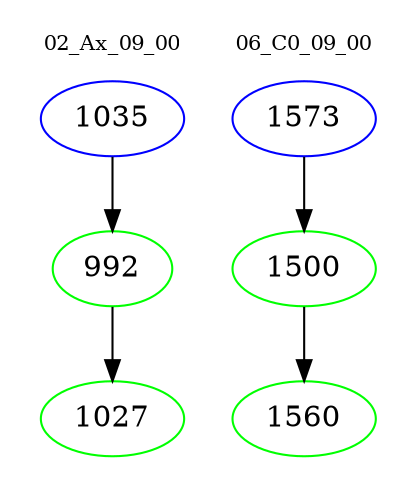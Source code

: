 digraph{
subgraph cluster_0 {
color = white
label = "02_Ax_09_00";
fontsize=10;
T0_1035 [label="1035", color="blue"]
T0_1035 -> T0_992 [color="black"]
T0_992 [label="992", color="green"]
T0_992 -> T0_1027 [color="black"]
T0_1027 [label="1027", color="green"]
}
subgraph cluster_1 {
color = white
label = "06_C0_09_00";
fontsize=10;
T1_1573 [label="1573", color="blue"]
T1_1573 -> T1_1500 [color="black"]
T1_1500 [label="1500", color="green"]
T1_1500 -> T1_1560 [color="black"]
T1_1560 [label="1560", color="green"]
}
}
